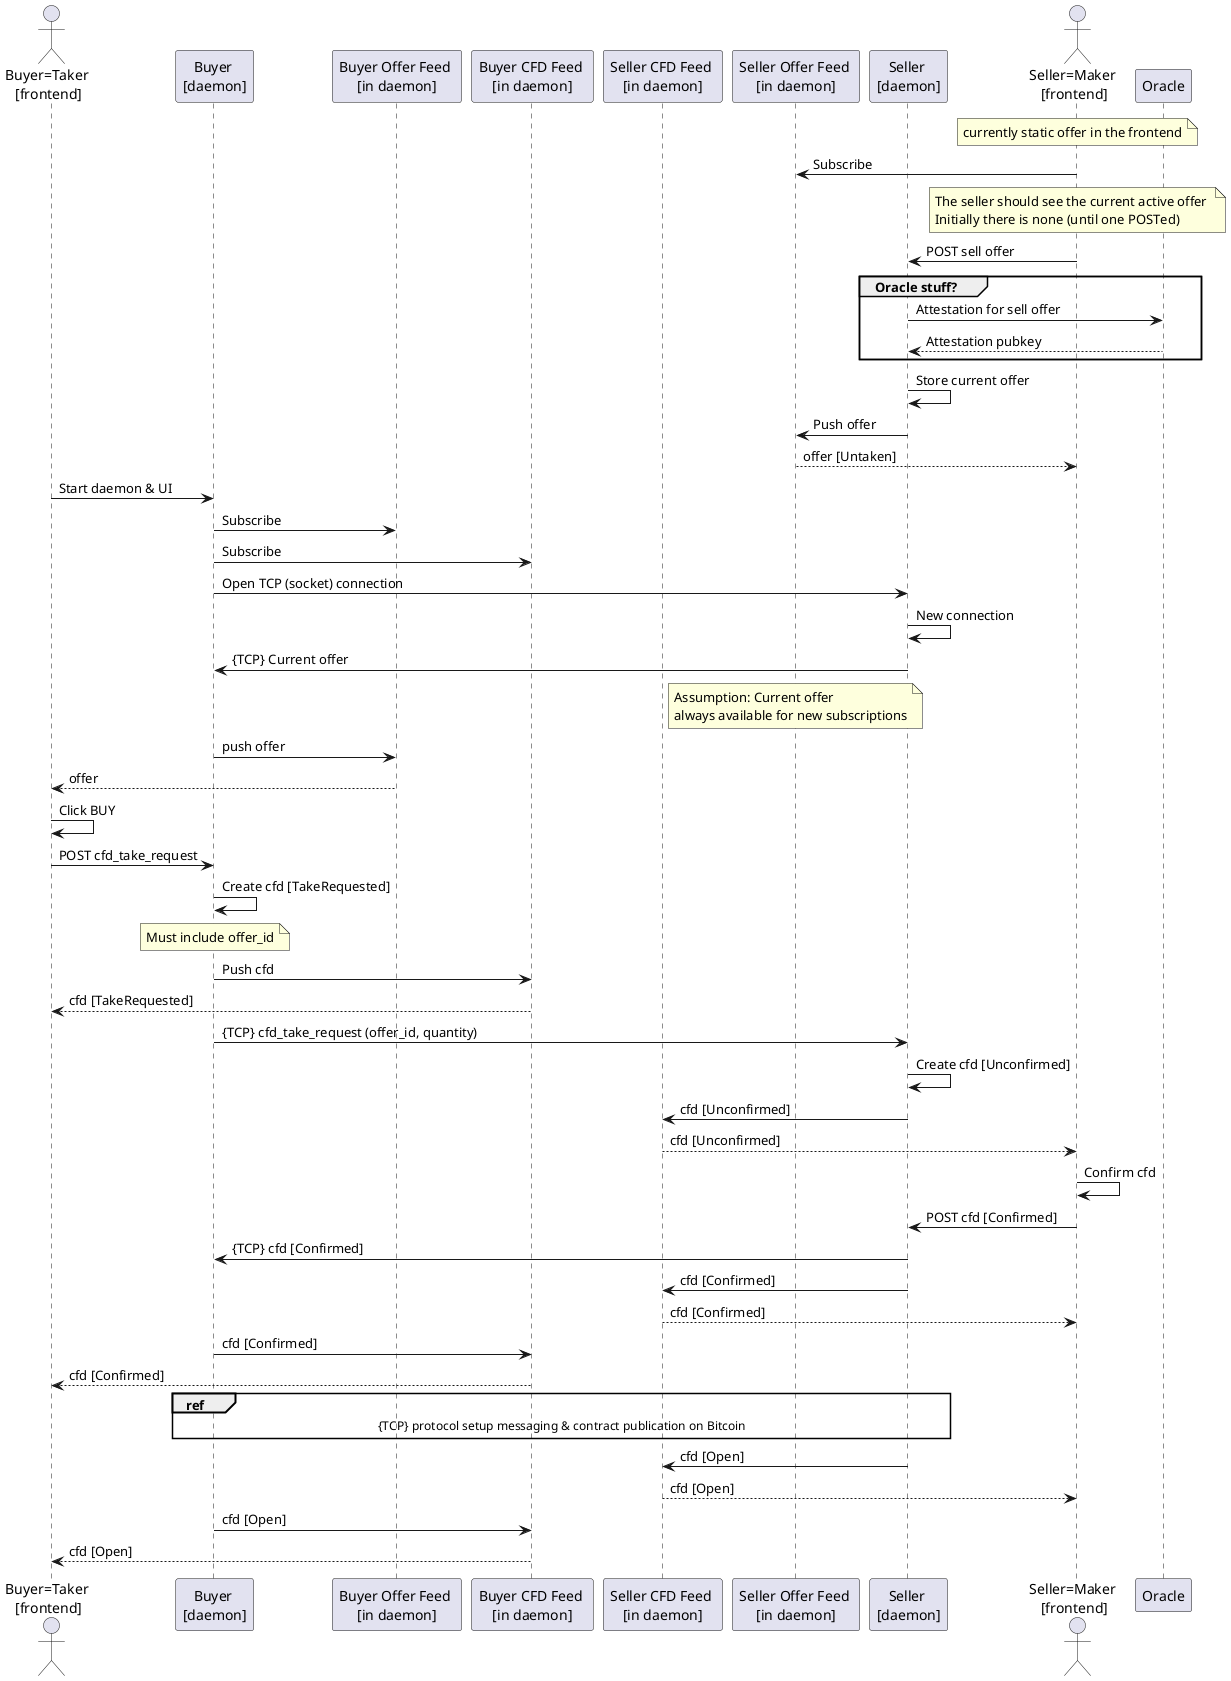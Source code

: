 @startuml

actor "Buyer=Taker \n[frontend]" as Buyer
participant "Buyer \n[daemon]" as BuyerApp
participant "Buyer Offer Feed \n[in daemon]" as BuyerOfferFeed
participant "Buyer CFD Feed \n[in daemon]" as BuyerCfdFeed
participant "Seller CFD Feed \n[in daemon]" as SellerCfdFeed
participant "Seller Offer Feed \n[in daemon]" as SellerOfferFeed
participant "Seller \n[daemon]" as SellerApp
actor "Seller=Maker \n[frontend]" as Seller
participant Oracle as Oracle

note over Seller : currently static offer in the frontend
Seller -> SellerOfferFeed: Subscribe
note over Seller: The seller should see the current active offer \nInitially there is none (until one POSTed)
Seller -> SellerApp: POST sell offer

group Oracle stuff?
SellerApp -> Oracle: Attestation for sell offer
Oracle --> SellerApp: Attestation pubkey
end group

SellerApp -> SellerApp: Store current offer
SellerApp -> SellerOfferFeed: Push offer
SellerOfferFeed --> Seller: offer [Untaken]

Buyer -> BuyerApp: Start daemon & UI
BuyerApp -> BuyerOfferFeed: Subscribe
BuyerApp -> BuyerCfdFeed: Subscribe
BuyerApp -> SellerApp: Open TCP (socket) connection
SellerApp -> SellerApp: New connection
SellerApp -> BuyerApp: {TCP} Current offer

note over SellerOfferFeed : Assumption: Current offer \nalways available for new subscriptions
BuyerApp -> BuyerOfferFeed: push offer
BuyerOfferFeed --> Buyer: offer

Buyer -> Buyer: Click BUY
Buyer -> BuyerApp: POST cfd_take_request
BuyerApp -> BuyerApp: Create cfd [TakeRequested]
note over BuyerApp: Must include offer_id

BuyerApp -> BuyerCfdFeed: Push cfd
BuyerCfdFeed --> Buyer: cfd [TakeRequested]

BuyerApp -> SellerApp: {TCP} cfd_take_request (offer_id, quantity)
SellerApp -> SellerApp: Create cfd [Unconfirmed]
SellerApp -> SellerCfdFeed: cfd [Unconfirmed]
SellerCfdFeed --> Seller: cfd [Unconfirmed]
Seller -> Seller: Confirm cfd
Seller -> SellerApp: POST cfd [Confirmed]
SellerApp -> BuyerApp: {TCP} cfd [Confirmed]
SellerApp -> SellerCfdFeed: cfd [Confirmed]
SellerCfdFeed --> Seller: cfd [Confirmed]
BuyerApp -> BuyerCfdFeed: cfd [Confirmed]
BuyerCfdFeed --> Buyer: cfd [Confirmed]

ref over BuyerApp, SellerApp: {TCP} protocol setup messaging & contract publication on Bitcoin

SellerApp -> SellerCfdFeed: cfd [Open]
SellerCfdFeed --> Seller: cfd [Open]
BuyerApp -> BuyerCfdFeed: cfd [Open]
BuyerCfdFeed --> Buyer: cfd [Open]



@enduml
